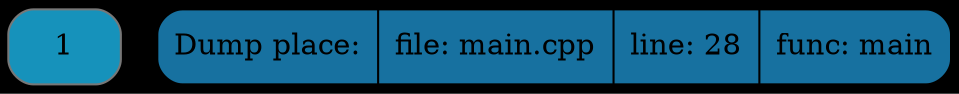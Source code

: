 digraph G{
rankdir=TB
graph [bgcolor="#000000"];
node0x504000000010[shape=Mrecord, style=filled, fillcolor="#1692bb"label ="1", color = "#777777"];
edge[color="#5b5b5b"];
place[shape=Mrecord, style=filled, fillcolor="#1771a0",label  = "Dump place:| file: main.cpp |<f0> line: 28 |<f1> func: main", color = "#000000"];
}
